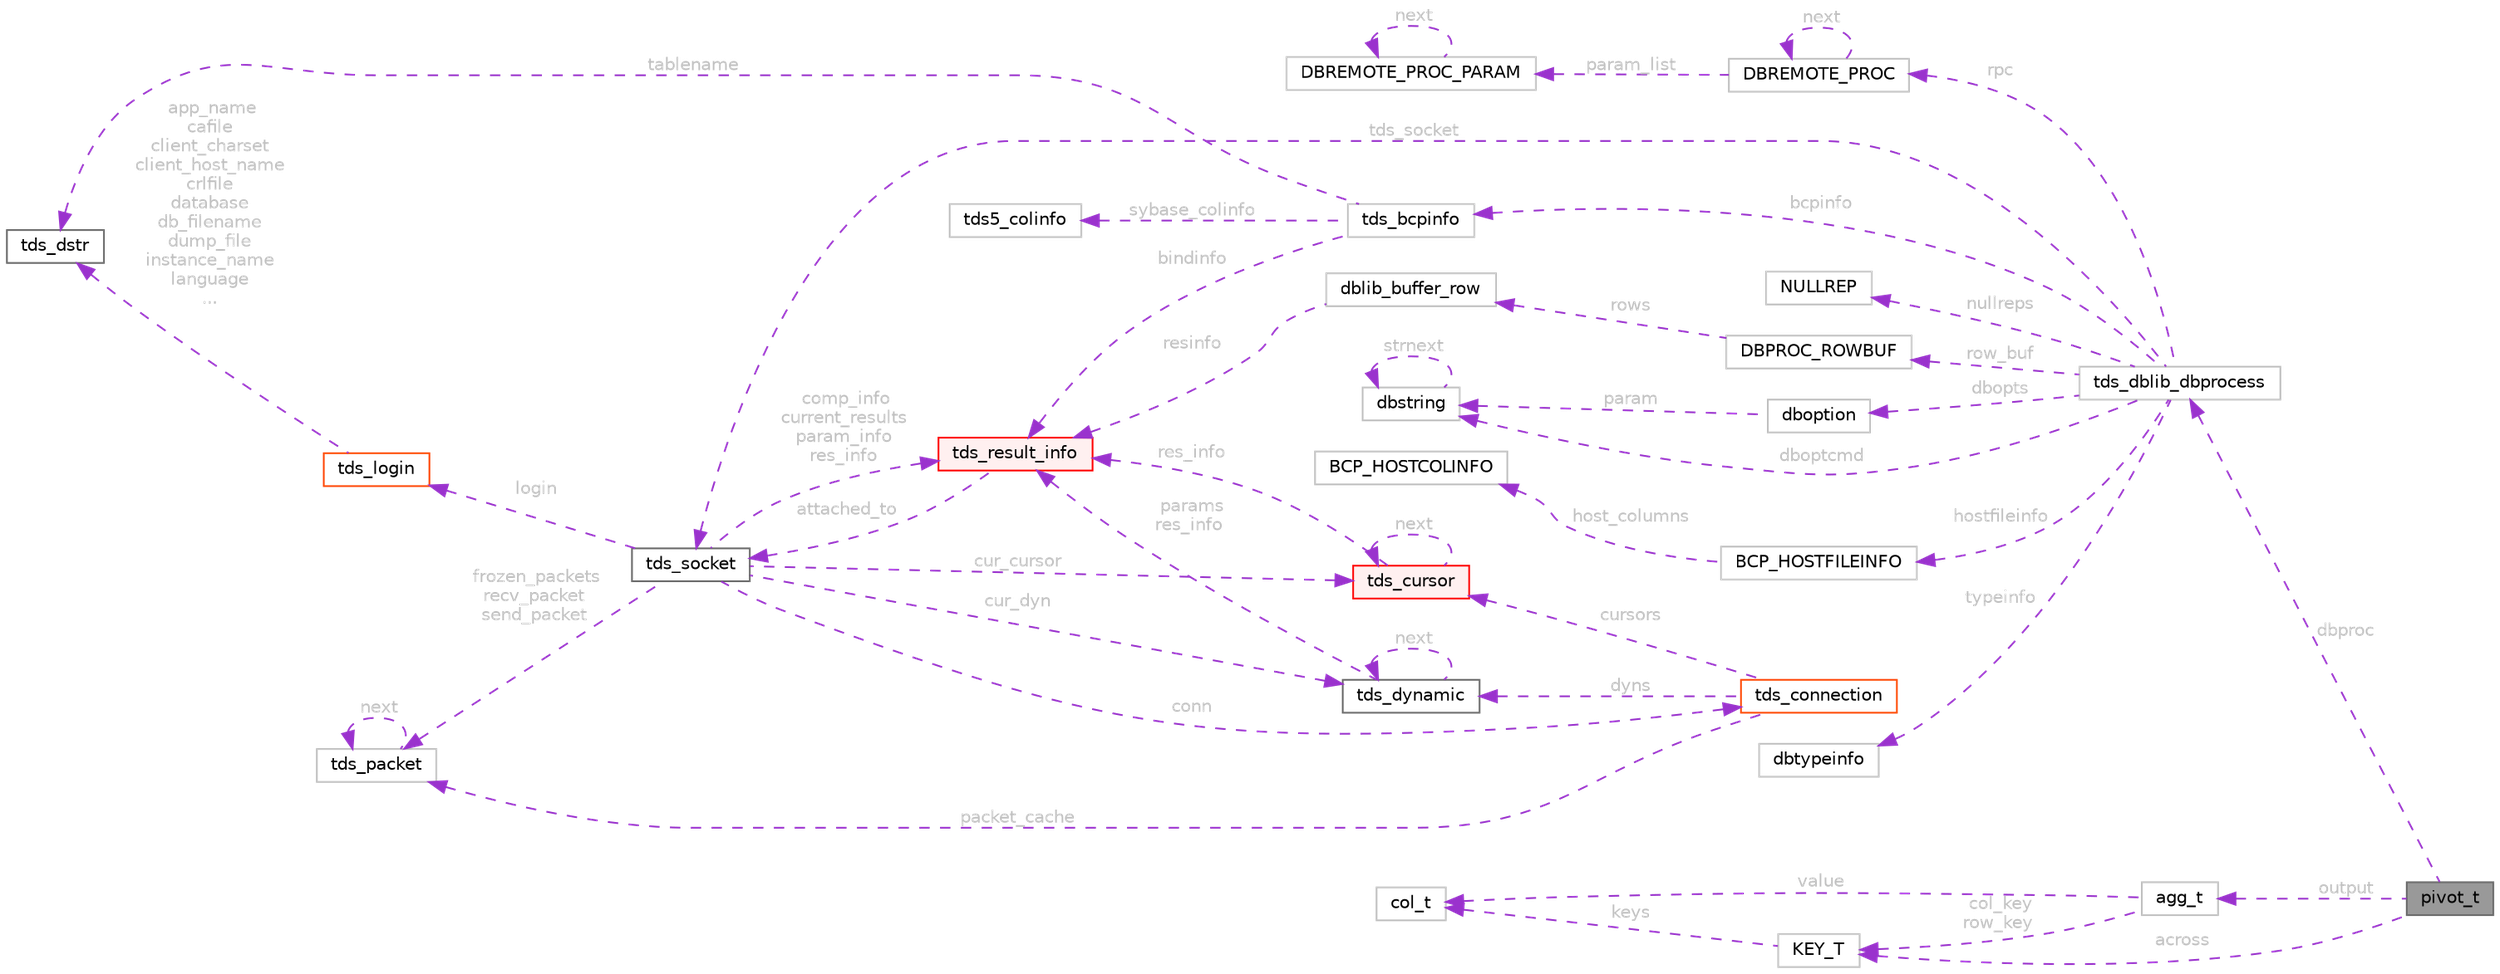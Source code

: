 digraph "pivot_t"
{
 // LATEX_PDF_SIZE
  bgcolor="transparent";
  edge [fontname=Helvetica,fontsize=10,labelfontname=Helvetica,labelfontsize=10];
  node [fontname=Helvetica,fontsize=10,shape=box,height=0.2,width=0.4];
  rankdir="LR";
  Node1 [id="Node000001",label="pivot_t",height=0.2,width=0.4,color="gray40", fillcolor="grey60", style="filled", fontcolor="black",tooltip=" "];
  Node2 -> Node1 [id="edge1_Node000001_Node000002",dir="back",color="darkorchid3",style="dashed",tooltip=" ",label=" dbproc",fontcolor="grey" ];
  Node2 [id="Node000002",label="tds_dblib_dbprocess",height=0.2,width=0.4,color="grey75", fillcolor="white", style="filled",URL="$a00994.html",tooltip=" "];
  Node3 -> Node2 [id="edge2_Node000002_Node000003",dir="back",color="darkorchid3",style="dashed",tooltip=" ",label=" tds_socket",fontcolor="grey" ];
  Node3 [id="Node000003",label="tds_socket",height=0.2,width=0.4,color="gray40", fillcolor="white", style="filled",URL="$a01290.html",tooltip="Information for a server connection."];
  Node4 -> Node3 [id="edge3_Node000003_Node000004",dir="back",color="darkorchid3",style="dashed",tooltip=" ",label=" conn",fontcolor="grey" ];
  Node4 [id="Node000004",label="tds_connection",height=0.2,width=0.4,color="orangered", fillcolor="white", style="filled",URL="$a01286.html",tooltip=" "];
  Node9 -> Node4 [id="edge4_Node000004_Node000009",dir="back",color="darkorchid3",style="dashed",tooltip=" ",label=" cursors",fontcolor="grey" ];
  Node9 [id="Node000009",label="tds_cursor",height=0.2,width=0.4,color="red", fillcolor="#FFF0F0", style="filled",URL="$a01254.html",tooltip="Holds informations about a cursor."];
  Node9 -> Node9 [id="edge5_Node000009_Node000009",dir="back",color="darkorchid3",style="dashed",tooltip=" ",label=" next",fontcolor="grey" ];
  Node11 -> Node9 [id="edge6_Node000009_Node000011",dir="back",color="darkorchid3",style="dashed",tooltip=" ",label=" res_info",fontcolor="grey" ];
  Node11 [id="Node000011",label="tds_result_info",height=0.2,width=0.4,color="red", fillcolor="#FFF0F0", style="filled",URL="$a01238.html",tooltip="Hold information for any results."];
  Node3 -> Node11 [id="edge7_Node000011_Node000003",dir="back",color="darkorchid3",style="dashed",tooltip=" ",label=" attached_to",fontcolor="grey" ];
  Node20 -> Node4 [id="edge8_Node000004_Node000020",dir="back",color="darkorchid3",style="dashed",tooltip=" ",label=" dyns",fontcolor="grey" ];
  Node20 [id="Node000020",label="tds_dynamic",height=0.2,width=0.4,color="gray40", fillcolor="white", style="filled",URL="$a01262.html",tooltip="Holds information for a dynamic (also called prepared) query."];
  Node20 -> Node20 [id="edge9_Node000020_Node000020",dir="back",color="darkorchid3",style="dashed",tooltip=" ",label=" next",fontcolor="grey" ];
  Node11 -> Node20 [id="edge10_Node000020_Node000011",dir="back",color="darkorchid3",style="dashed",tooltip=" ",label=" params\nres_info",fontcolor="grey" ];
  Node23 -> Node4 [id="edge11_Node000004_Node000023",dir="back",color="darkorchid3",style="dashed",tooltip=" ",label=" packet_cache",fontcolor="grey" ];
  Node23 [id="Node000023",label="tds_packet",height=0.2,width=0.4,color="grey75", fillcolor="white", style="filled",URL="$a01278.html",tooltip=" "];
  Node23 -> Node23 [id="edge12_Node000023_Node000023",dir="back",color="darkorchid3",style="dashed",tooltip=" ",label=" next",fontcolor="grey" ];
  Node23 -> Node3 [id="edge13_Node000003_Node000023",dir="back",color="darkorchid3",style="dashed",tooltip=" ",label=" frozen_packets\nrecv_packet\nsend_packet",fontcolor="grey" ];
  Node11 -> Node3 [id="edge14_Node000003_Node000011",dir="back",color="darkorchid3",style="dashed",tooltip=" ",label=" comp_info\ncurrent_results\nparam_info\nres_info",fontcolor="grey" ];
  Node9 -> Node3 [id="edge15_Node000003_Node000009",dir="back",color="darkorchid3",style="dashed",tooltip=" ",label=" cur_cursor",fontcolor="grey" ];
  Node20 -> Node3 [id="edge16_Node000003_Node000020",dir="back",color="darkorchid3",style="dashed",tooltip=" ",label=" cur_dyn",fontcolor="grey" ];
  Node25 -> Node3 [id="edge17_Node000003_Node000025",dir="back",color="darkorchid3",style="dashed",tooltip=" ",label=" login",fontcolor="grey" ];
  Node25 [id="Node000025",label="tds_login",height=0.2,width=0.4,color="orangered", fillcolor="white", style="filled",URL="$a01198.html",tooltip=" "];
  Node18 -> Node25 [id="edge18_Node000025_Node000018",dir="back",color="darkorchid3",style="dashed",tooltip=" ",label=" app_name\ncafile\nclient_charset\nclient_host_name\ncrlfile\ndatabase\ndb_filename\ndump_file\ninstance_name\nlanguage\n...",fontcolor="grey" ];
  Node18 [id="Node000018",label="tds_dstr",height=0.2,width=0.4,color="gray40", fillcolor="white", style="filled",URL="$a01354.html",tooltip="Structure to hold a string."];
  Node26 -> Node2 [id="edge19_Node000002_Node000026",dir="back",color="darkorchid3",style="dashed",tooltip=" ",label=" row_buf",fontcolor="grey" ];
  Node26 [id="Node000026",label="DBPROC_ROWBUF",height=0.2,width=0.4,color="grey75", fillcolor="white", style="filled",URL="$a00966.html",tooltip=" "];
  Node27 -> Node26 [id="edge20_Node000026_Node000027",dir="back",color="darkorchid3",style="dashed",tooltip=" ",label=" rows",fontcolor="grey" ];
  Node27 [id="Node000027",label="dblib_buffer_row",height=0.2,width=0.4,color="grey75", fillcolor="white", style="filled",URL="$a00626.html",tooltip=" "];
  Node11 -> Node27 [id="edge21_Node000027_Node000011",dir="back",color="darkorchid3",style="dashed",tooltip=" ",label=" resinfo",fontcolor="grey" ];
  Node28 -> Node2 [id="edge22_Node000002_Node000028",dir="back",color="darkorchid3",style="dashed",tooltip=" ",label=" typeinfo",fontcolor="grey" ];
  Node28 [id="Node000028",label="dbtypeinfo",height=0.2,width=0.4,color="grey75", fillcolor="white", style="filled",URL="$a01398.html",tooltip=" "];
  Node29 -> Node2 [id="edge23_Node000002_Node000029",dir="back",color="darkorchid3",style="dashed",tooltip=" ",label=" dbopts",fontcolor="grey" ];
  Node29 [id="Node000029",label="dboption",height=0.2,width=0.4,color="grey75", fillcolor="white", style="filled",URL="$a00986.html",tooltip=" "];
  Node30 -> Node29 [id="edge24_Node000029_Node000030",dir="back",color="darkorchid3",style="dashed",tooltip=" ",label=" param",fontcolor="grey" ];
  Node30 [id="Node000030",label="dbstring",height=0.2,width=0.4,color="grey75", fillcolor="white", style="filled",URL="$a01402.html",tooltip=" "];
  Node30 -> Node30 [id="edge25_Node000030_Node000030",dir="back",color="darkorchid3",style="dashed",tooltip=" ",label=" strnext",fontcolor="grey" ];
  Node30 -> Node2 [id="edge26_Node000002_Node000030",dir="back",color="darkorchid3",style="dashed",tooltip=" ",label=" dboptcmd",fontcolor="grey" ];
  Node31 -> Node2 [id="edge27_Node000002_Node000031",dir="back",color="darkorchid3",style="dashed",tooltip=" ",label=" hostfileinfo",fontcolor="grey" ];
  Node31 [id="Node000031",label="BCP_HOSTFILEINFO",height=0.2,width=0.4,color="grey75", fillcolor="white", style="filled",URL="$a00974.html",tooltip=" "];
  Node32 -> Node31 [id="edge28_Node000031_Node000032",dir="back",color="darkorchid3",style="dashed",tooltip=" ",label=" host_columns",fontcolor="grey" ];
  Node32 [id="Node000032",label="BCP_HOSTCOLINFO",height=0.2,width=0.4,color="grey75", fillcolor="white", style="filled",URL="$a00970.html",tooltip=" "];
  Node33 -> Node2 [id="edge29_Node000002_Node000033",dir="back",color="darkorchid3",style="dashed",tooltip=" ",label=" bcpinfo",fontcolor="grey" ];
  Node33 [id="Node000033",label="tds_bcpinfo",height=0.2,width=0.4,color="grey75", fillcolor="white", style="filled",URL="$a01314.html",tooltip=" "];
  Node18 -> Node33 [id="edge30_Node000033_Node000018",dir="back",color="darkorchid3",style="dashed",tooltip=" ",label=" tablename",fontcolor="grey" ];
  Node11 -> Node33 [id="edge31_Node000033_Node000011",dir="back",color="darkorchid3",style="dashed",tooltip=" ",label=" bindinfo",fontcolor="grey" ];
  Node34 -> Node33 [id="edge32_Node000033_Node000034",dir="back",color="darkorchid3",style="dashed",tooltip=" ",label=" sybase_colinfo",fontcolor="grey" ];
  Node34 [id="Node000034",label="tds5_colinfo",height=0.2,width=0.4,color="grey75", fillcolor="white", style="filled",URL="$a01310.html",tooltip=" "];
  Node35 -> Node2 [id="edge33_Node000002_Node000035",dir="back",color="darkorchid3",style="dashed",tooltip=" ",label=" rpc",fontcolor="grey" ];
  Node35 [id="Node000035",label="DBREMOTE_PROC",height=0.2,width=0.4,color="grey75", fillcolor="white", style="filled",URL="$a00982.html",tooltip=" "];
  Node35 -> Node35 [id="edge34_Node000035_Node000035",dir="back",color="darkorchid3",style="dashed",tooltip=" ",label=" next",fontcolor="grey" ];
  Node36 -> Node35 [id="edge35_Node000035_Node000036",dir="back",color="darkorchid3",style="dashed",tooltip=" ",label=" param_list",fontcolor="grey" ];
  Node36 [id="Node000036",label="DBREMOTE_PROC_PARAM",height=0.2,width=0.4,color="grey75", fillcolor="white", style="filled",URL="$a00978.html",tooltip=" "];
  Node36 -> Node36 [id="edge36_Node000036_Node000036",dir="back",color="darkorchid3",style="dashed",tooltip=" ",label=" next",fontcolor="grey" ];
  Node37 -> Node2 [id="edge37_Node000002_Node000037",dir="back",color="darkorchid3",style="dashed",tooltip=" ",label=" nullreps",fontcolor="grey" ];
  Node37 [id="Node000037",label="NULLREP",height=0.2,width=0.4,color="grey75", fillcolor="white", style="filled",URL="$a00990.html",tooltip=" "];
  Node38 -> Node1 [id="edge38_Node000001_Node000038",dir="back",color="darkorchid3",style="dashed",tooltip=" ",label=" output",fontcolor="grey" ];
  Node38 [id="Node000038",label="agg_t",height=0.2,width=0.4,color="grey75", fillcolor="white", style="filled",URL="$a00646.html",tooltip=" "];
  Node39 -> Node38 [id="edge39_Node000038_Node000039",dir="back",color="darkorchid3",style="dashed",tooltip=" ",label=" col_key\nrow_key",fontcolor="grey" ];
  Node39 [id="Node000039",label="KEY_T",height=0.2,width=0.4,color="grey75", fillcolor="white", style="filled",URL="$a00598.html",tooltip=" "];
  Node40 -> Node39 [id="edge40_Node000039_Node000040",dir="back",color="darkorchid3",style="dashed",tooltip=" ",label=" keys",fontcolor="grey" ];
  Node40 [id="Node000040",label="col_t",height=0.2,width=0.4,color="grey75", fillcolor="white", style="filled",URL="$a00638.html",tooltip=" "];
  Node40 -> Node38 [id="edge41_Node000038_Node000040",dir="back",color="darkorchid3",style="dashed",tooltip=" ",label=" value",fontcolor="grey" ];
  Node39 -> Node1 [id="edge42_Node000001_Node000039",dir="back",color="darkorchid3",style="dashed",tooltip=" ",label=" across",fontcolor="grey" ];
}
